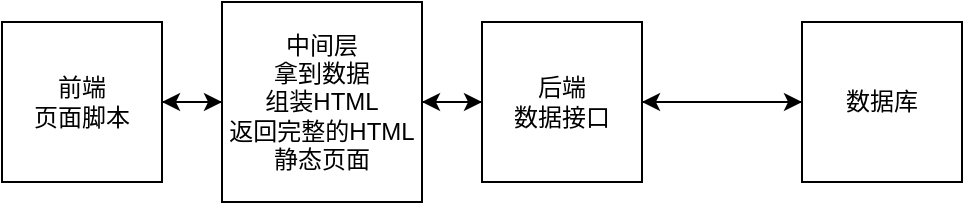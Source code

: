 <mxfile>
    <diagram id="bOYSOZRDp-pCrC5qYN8g" name="第 1 页">
        <mxGraphModel dx="486" dy="436" grid="1" gridSize="10" guides="1" tooltips="1" connect="1" arrows="1" fold="1" page="1" pageScale="1" pageWidth="827" pageHeight="1169" math="0" shadow="0">
            <root>
                <mxCell id="0"/>
                <mxCell id="1" parent="0"/>
                <mxCell id="11" value="" style="edgeStyle=none;html=1;" edge="1" parent="1" source="2" target="3">
                    <mxGeometry relative="1" as="geometry"/>
                </mxCell>
                <mxCell id="2" value="前端&lt;br&gt;页面脚本" style="whiteSpace=wrap;html=1;aspect=fixed;" parent="1" vertex="1">
                    <mxGeometry x="20" y="130" width="80" height="80" as="geometry"/>
                </mxCell>
                <mxCell id="5" value="" style="edgeStyle=none;html=1;" parent="1" source="3" target="4" edge="1">
                    <mxGeometry relative="1" as="geometry"/>
                </mxCell>
                <mxCell id="10" value="" style="edgeStyle=none;html=1;" edge="1" parent="1" source="3" target="2">
                    <mxGeometry relative="1" as="geometry"/>
                </mxCell>
                <mxCell id="3" value="中间层&lt;br&gt;拿到数据&lt;br&gt;组装HTML&lt;br&gt;返回完整的HTML静态页面" style="whiteSpace=wrap;html=1;aspect=fixed;" parent="1" vertex="1">
                    <mxGeometry x="130" y="120" width="100" height="100" as="geometry"/>
                </mxCell>
                <mxCell id="6" value="" style="edgeStyle=none;html=1;" parent="1" source="4" target="3" edge="1">
                    <mxGeometry relative="1" as="geometry"/>
                </mxCell>
                <mxCell id="8" value="" style="edgeStyle=none;html=1;" parent="1" source="4" target="7" edge="1">
                    <mxGeometry relative="1" as="geometry"/>
                </mxCell>
                <mxCell id="4" value="后端&lt;br&gt;数据接口" style="whiteSpace=wrap;html=1;aspect=fixed;" parent="1" vertex="1">
                    <mxGeometry x="260" y="130" width="80" height="80" as="geometry"/>
                </mxCell>
                <mxCell id="9" value="" style="edgeStyle=none;html=1;" parent="1" source="7" target="4" edge="1">
                    <mxGeometry relative="1" as="geometry"/>
                </mxCell>
                <mxCell id="7" value="数据库" style="whiteSpace=wrap;html=1;aspect=fixed;" parent="1" vertex="1">
                    <mxGeometry x="420" y="130" width="80" height="80" as="geometry"/>
                </mxCell>
            </root>
        </mxGraphModel>
    </diagram>
</mxfile>
